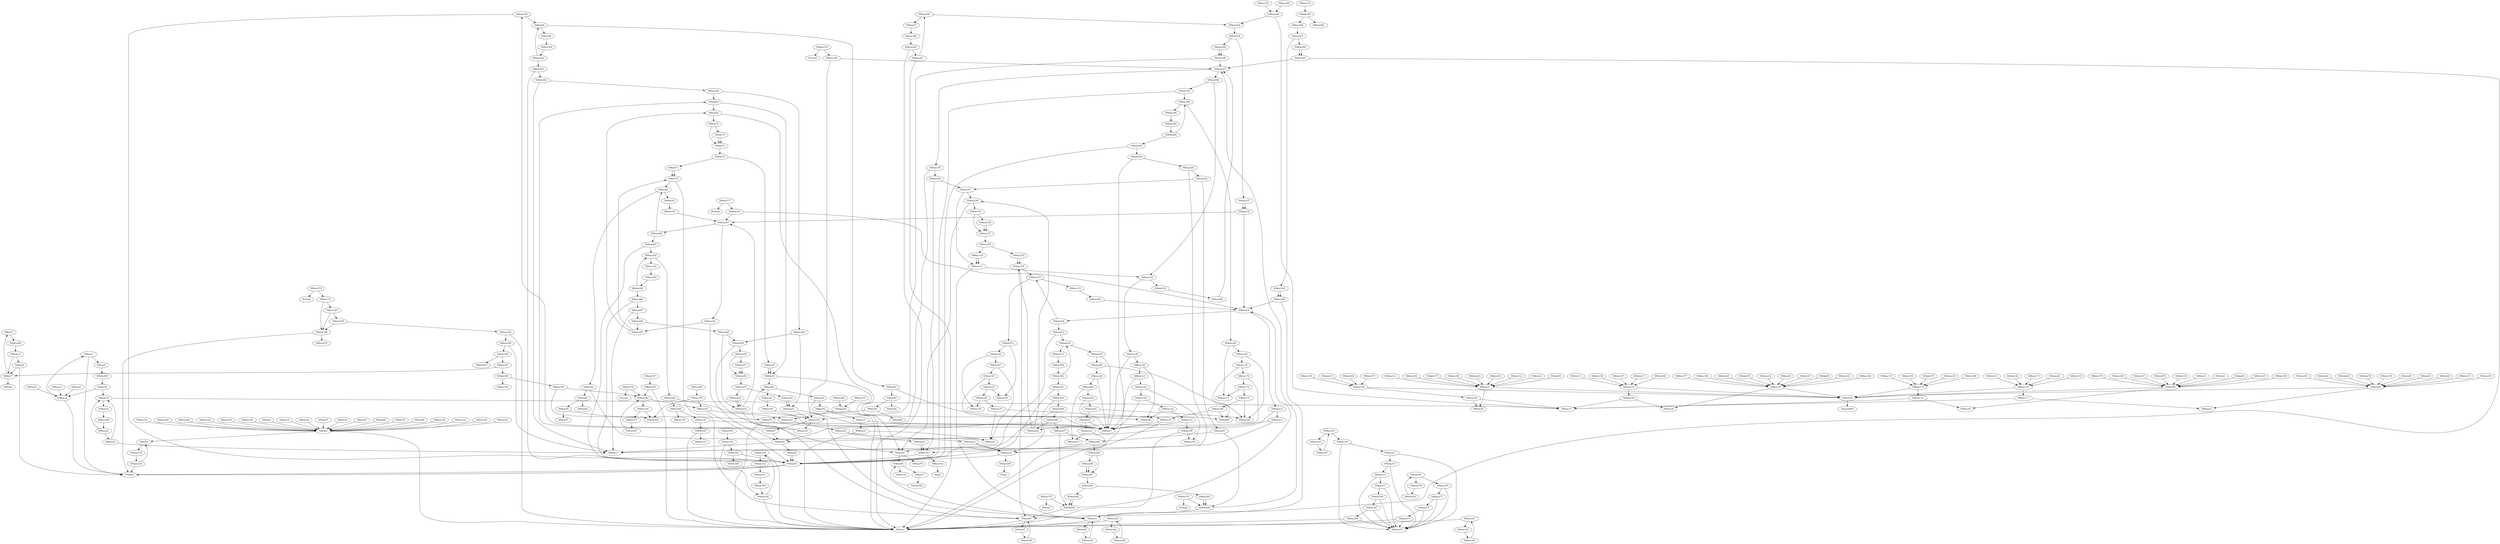 digraph dataflow {
NMem1 -> NMem400;
NMem4 -> NMem379;
NMem5 -> NMem4;
NMem5 -> NMem3;
NMem6 -> NMem5;
NMem7 -> NMem2;
NMem7 -> NMem1;
NMem8 -> NMem7;
NMem8 -> NMem0;
NMem9 -> NMem398;
NMem10 -> NMem5;
NMem11 -> NMem0;
NMem11 -> NMem9;
NMem12 -> NMem11;
NMem12 -> NMem0;
NMem13 -> NMem12;
NMem14 -> NMem8;
NMem14 -> NMem7;
NMem16 -> NMem399;
NMem18 -> NMem5;
NMem19 -> NMem17;
NMem19 -> NMem16;
NMem20 -> NMem19;
NMem20 -> NMem15;
NMem21 -> NMem12;
NMem22 -> NMem20;
NMem22 -> NMem19;
NMem23 -> NMem12;
NMem24 -> NMem19;
NMem24 -> NMem12;
NMem25 -> NMem396;
NMem26 -> NMem391;
NMem30 -> NInp16000;
NMem31 -> NMem30;
NMem31 -> NMem29;
NMem32 -> NMem31;
NMem33 -> NMem28;
NMem33 -> NMem3;
NMem35 -> NMem30;
NMem35 -> NMem34;
NMem36 -> NMem35;
NMem37 -> NMem27;
NMem37 -> NMem33;
NMem40 -> NMem30;
NMem40 -> NMem39;
NMem41 -> NMem40;
NMem42 -> NMem38;
NMem42 -> NMem37;
NMem44 -> NMem30;
NMem44 -> NMem43;
NMem45 -> NMem44;
NMem46 -> NMem27;
NMem46 -> NMem42;
NMem47 -> NMem5;
NMem48 -> NMem46;
NMem48 -> NMem26;
NMem49 -> NMem381;
NMem50 -> NMem5;
NMem51 -> NMem3;
NMem51 -> NMem49;
NMem52 -> NMem51;
NMem52 -> NMem48;
NMem53 -> NMem52;
NMem53 -> NMem52;
NMem54 -> NMem390;
NMem55 -> NMem31;
NMem56 -> NMem27;
NMem56 -> NMem3;
NMem58 -> NMem35;
NMem59 -> NMem57;
NMem59 -> NMem56;
NMem61 -> NMem40;
NMem62 -> NMem60;
NMem62 -> NMem59;
NMem63 -> NMem44;
NMem64 -> NMem28;
NMem64 -> NMem62;
NMem65 -> NMem5;
NMem66 -> NMem64;
NMem66 -> NMem54;
NMem67 -> NMem380;
NMem68 -> NMem5;
NMem69 -> NMem3;
NMem69 -> NMem67;
NMem70 -> NMem69;
NMem70 -> NMem66;
NMem71 -> NMem70;
NMem71 -> NMem70;
NMem72 -> NMem71;
NMem72 -> NMem53;
NMem73 -> NMem72;
NMem74 -> NMem73;
NMem74 -> NMem73;
NMem75 -> NMem74;
NMem75 -> NMem73;
NMem77 -> NMem382;
NMem79 -> NMem5;
NMem80 -> NMem78;
NMem80 -> NMem77;
NMem81 -> NMem76;
NMem81 -> NMem80;
NMem82 -> NMem81;
NMem82 -> NMem75;
NMem83 -> NMem52;
NMem83 -> NMem82;
NMem84 -> NMem0;
NMem84 -> NMem0;
NMem85 -> NMem84;
NMem85 -> NMem84;
NMem86 -> NMem85;
NMem86 -> NMem15;
NMem87 -> NMem83;
NMem87 -> NMem86;
NMem88 -> NMem394;
NMem90 -> NMem35;
NMem91 -> NMem89;
NMem91 -> NMem56;
NMem93 -> NMem40;
NMem94 -> NMem92;
NMem94 -> NMem91;
NMem96 -> NMem44;
NMem97 -> NMem95;
NMem97 -> NMem94;
NMem98 -> NMem5;
NMem99 -> NMem97;
NMem99 -> NMem88;
NMem100 -> NMem99;
NMem100 -> NMem84;
NMem101 -> NMem48;
NMem101 -> NMem100;
NMem102 -> NMem101;
NMem102 -> NMem87;
NMem103 -> NMem386;
NMem105 -> NMem29;
NMem105 -> NMem17;
NMem106 -> NMem30;
NMem106 -> NMem105;
NMem107 -> NMem106;
NMem108 -> NMem104;
NMem108 -> NMem3;
NMem109 -> NMem34;
NMem109 -> NMem17;
NMem110 -> NMem30;
NMem110 -> NMem109;
NMem111 -> NMem110;
NMem112 -> NMem27;
NMem112 -> NMem108;
NMem113 -> NMem39;
NMem113 -> NMem17;
NMem114 -> NMem30;
NMem114 -> NMem113;
NMem115 -> NMem114;
NMem116 -> NMem38;
NMem116 -> NMem112;
NMem117 -> NMem43;
NMem117 -> NMem17;
NMem118 -> NMem30;
NMem118 -> NMem117;
NMem119 -> NMem118;
NMem120 -> NMem27;
NMem120 -> NMem116;
NMem121 -> NMem31;
NMem122 -> NMem104;
NMem122 -> NMem120;
NMem123 -> NMem35;
NMem124 -> NMem27;
NMem124 -> NMem122;
NMem125 -> NMem40;
NMem126 -> NMem38;
NMem126 -> NMem124;
NMem127 -> NMem44;
NMem128 -> NMem27;
NMem128 -> NMem126;
NMem129 -> NMem5;
NMem130 -> NMem128;
NMem130 -> NMem103;
NMem131 -> NMem51;
NMem131 -> NMem130;
NMem132 -> NMem131;
NMem132 -> NMem131;
NMem133 -> NMem385;
NMem134 -> NMem106;
NMem135 -> NMem27;
NMem135 -> NMem3;
NMem136 -> NMem110;
NMem137 -> NMem28;
NMem137 -> NMem135;
NMem139 -> NMem114;
NMem140 -> NMem138;
NMem140 -> NMem137;
NMem142 -> NMem118;
NMem143 -> NMem141;
NMem143 -> NMem140;
NMem144 -> NMem31;
NMem145 -> NMem27;
NMem145 -> NMem143;
NMem146 -> NMem35;
NMem147 -> NMem28;
NMem147 -> NMem145;
NMem148 -> NMem40;
NMem149 -> NMem138;
NMem149 -> NMem147;
NMem150 -> NMem44;
NMem151 -> NMem141;
NMem151 -> NMem149;
NMem152 -> NMem5;
NMem153 -> NMem151;
NMem153 -> NMem133;
NMem154 -> NMem69;
NMem154 -> NMem153;
NMem155 -> NMem154;
NMem155 -> NMem154;
NMem156 -> NMem155;
NMem156 -> NMem132;
NMem157 -> NMem156;
NMem158 -> NMem157;
NMem158 -> NMem157;
NMem159 -> NMem158;
NMem159 -> NMem157;
NMem160 -> NMem81;
NMem160 -> NMem159;
NMem161 -> NMem131;
NMem161 -> NMem160;
NMem162 -> NInp3;
NMem163 -> NMem162;
NMem163 -> NMem84;
NMem164 -> NMem163;
NMem164 -> NMem161;
NMem165 -> NMem164;
NMem165 -> NMem86;
NMem166 -> NMem389;
NMem167 -> NMem110;
NMem168 -> NMem95;
NMem168 -> NMem135;
NMem170 -> NMem114;
NMem171 -> NMem169;
NMem171 -> NMem168;
NMem173 -> NMem118;
NMem174 -> NMem172;
NMem174 -> NMem171;
NMem175 -> NMem31;
NMem176 -> NMem27;
NMem176 -> NMem174;
NMem177 -> NMem35;
NMem178 -> NMem95;
NMem178 -> NMem176;
NMem179 -> NMem40;
NMem180 -> NMem169;
NMem180 -> NMem178;
NMem181 -> NMem44;
NMem182 -> NMem172;
NMem182 -> NMem180;
NMem183 -> NMem5;
NMem184 -> NMem182;
NMem184 -> NMem166;
NMem185 -> NMem184;
NMem185 -> NMem84;
NMem186 -> NMem130;
NMem186 -> NMem185;
NMem187 -> NMem186;
NMem187 -> NMem165;
NMem188 -> NMem187;
NMem188 -> NMem102;
NMem189 -> NMem188;
NMem189 -> NMem188;
NMem190 -> NMem70;
NMem190 -> NMem82;
NMem191 -> NMem190;
NMem191 -> NMem86;
NMem192 -> NMem393;
NMem194 -> NMem31;
NMem195 -> NMem193;
NMem195 -> NMem3;
NMem196 -> NMem35;
NMem197 -> NMem27;
NMem197 -> NMem195;
NMem199 -> NMem40;
NMem200 -> NMem198;
NMem200 -> NMem197;
NMem201 -> NMem44;
NMem202 -> NMem27;
NMem202 -> NMem200;
NMem203 -> NMem5;
NMem204 -> NMem202;
NMem204 -> NMem192;
NMem205 -> NMem204;
NMem205 -> NMem84;
NMem206 -> NMem66;
NMem206 -> NMem205;
NMem207 -> NMem206;
NMem207 -> NMem191;
NMem208 -> NMem154;
NMem208 -> NMem160;
NMem209 -> NInp2;
NMem210 -> NMem209;
NMem210 -> NMem84;
NMem211 -> NMem210;
NMem211 -> NMem208;
NMem212 -> NMem211;
NMem212 -> NMem86;
NMem213 -> NMem388;
NMem215 -> NMem106;
NMem216 -> NMem214;
NMem216 -> NMem3;
NMem217 -> NMem110;
NMem218 -> NMem27;
NMem218 -> NMem216;
NMem219 -> NMem114;
NMem220 -> NMem169;
NMem220 -> NMem218;
NMem221 -> NMem118;
NMem222 -> NMem27;
NMem222 -> NMem220;
NMem223 -> NMem31;
NMem224 -> NMem214;
NMem224 -> NMem222;
NMem225 -> NMem35;
NMem226 -> NMem27;
NMem226 -> NMem224;
NMem227 -> NMem40;
NMem228 -> NMem169;
NMem228 -> NMem226;
NMem229 -> NMem44;
NMem230 -> NMem27;
NMem230 -> NMem228;
NMem231 -> NMem5;
NMem232 -> NMem230;
NMem232 -> NMem213;
NMem233 -> NMem232;
NMem233 -> NMem84;
NMem234 -> NMem153;
NMem234 -> NMem233;
NMem235 -> NMem234;
NMem235 -> NMem212;
NMem236 -> NMem235;
NMem236 -> NMem207;
NMem237 -> NMem236;
NMem237 -> NMem236;
NMem238 -> NMem237;
NMem238 -> NMem189;
NMem239 -> NMem238;
NMem240 -> NMem25;
NMem240 -> NMem239;
NMem241 -> NMem163;
NMem241 -> NMem163;
NMem242 -> NMem210;
NMem242 -> NMem210;
NMem243 -> NMem242;
NMem243 -> NMem241;
NMem244 -> NMem243;
NMem245 -> NMem244;
NMem245 -> NMem3;
NMem246 -> NMem245;
NMem247 -> NMem240;
NMem247 -> NMem3;
NMem248 -> NMem239;
NMem248 -> NMem17;
NMem249 -> NMem248;
NMem250 -> NMem247;
NMem250 -> NMem3;
NMem251 -> NMem51;
NMem251 -> NMem102;
NMem252 -> NMem251;
NMem252 -> NMem251;
NMem253 -> NMem69;
NMem253 -> NMem207;
NMem254 -> NMem253;
NMem254 -> NMem253;
NMem255 -> NMem254;
NMem255 -> NMem252;
NMem256 -> NMem255;
NMem257 -> NMem256;
NMem257 -> NMem256;
NMem258 -> NMem257;
NMem258 -> NMem256;
NMem259 -> NMem81;
NMem259 -> NMem258;
NMem260 -> NMem251;
NMem260 -> NMem259;
NMem261 -> NMem260;
NMem261 -> NMem83;
NMem262 -> NMem261;
NMem262 -> NMem15;
NMem263 -> NMem262;
NMem263 -> NMem84;
NMem264 -> NMem99;
NMem264 -> NMem263;
NMem265 -> NMem253;
NMem265 -> NMem259;
NMem266 -> NMem265;
NMem266 -> NMem190;
NMem267 -> NMem266;
NMem267 -> NMem15;
NMem268 -> NMem267;
NMem268 -> NMem84;
NMem269 -> NMem204;
NMem269 -> NMem268;
NMem270 -> NMem392;
NMem272 -> NMem31;
NMem273 -> NMem271;
NMem273 -> NMem3;
NMem274 -> NMem35;
NMem275 -> NMem271;
NMem275 -> NMem273;
NMem276 -> NMem40;
NMem277 -> NMem271;
NMem277 -> NMem275;
NMem278 -> NMem44;
NMem279 -> NMem271;
NMem279 -> NMem277;
NMem280 -> NMem5;
NMem281 -> NMem279;
NMem281 -> NMem270;
NMem282 -> NMem51;
NMem282 -> NMem187;
NMem283 -> NMem282;
NMem283 -> NMem282;
NMem284 -> NMem69;
NMem284 -> NMem235;
NMem285 -> NMem284;
NMem285 -> NMem284;
NMem286 -> NMem285;
NMem286 -> NMem283;
NMem287 -> NMem286;
NMem288 -> NMem287;
NMem288 -> NMem287;
NMem289 -> NMem288;
NMem289 -> NMem287;
NMem290 -> NMem81;
NMem290 -> NMem289;
NMem291 -> NMem282;
NMem291 -> NMem290;
NMem292 -> NMem291;
NMem292 -> NMem161;
NMem293 -> NMem292;
NMem293 -> NMem15;
NMem294 -> NMem163;
NMem294 -> NMem293;
NMem295 -> NMem294;
NMem295 -> NMem84;
NMem296 -> NMem184;
NMem296 -> NMem295;
NMem297 -> NMem284;
NMem297 -> NMem290;
NMem298 -> NMem297;
NMem298 -> NMem208;
NMem299 -> NMem298;
NMem299 -> NMem15;
NMem300 -> NMem210;
NMem300 -> NMem299;
NMem301 -> NMem300;
NMem301 -> NMem84;
NMem302 -> NMem232;
NMem302 -> NMem301;
NMem303 -> NMem387;
NMem304 -> NMem106;
NMem305 -> NMem271;
NMem305 -> NMem3;
NMem306 -> NMem110;
NMem307 -> NMem271;
NMem307 -> NMem305;
NMem308 -> NMem114;
NMem309 -> NMem271;
NMem309 -> NMem307;
NMem310 -> NMem118;
NMem311 -> NMem271;
NMem311 -> NMem309;
NMem312 -> NMem31;
NMem313 -> NMem271;
NMem313 -> NMem311;
NMem314 -> NMem35;
NMem315 -> NMem271;
NMem315 -> NMem313;
NMem316 -> NMem40;
NMem317 -> NMem271;
NMem317 -> NMem315;
NMem318 -> NMem44;
NMem319 -> NMem271;
NMem319 -> NMem317;
NMem320 -> NMem5;
NMem321 -> NMem319;
NMem321 -> NMem303;
NMem322 -> NMem384;
NMem323 -> NMem5;
NMem324 -> NMem3;
NMem324 -> NMem322;
NMem325 -> NMem383;
NMem326 -> NMem5;
NMem327 -> NMem3;
NMem327 -> NMem325;
NMem328 -> NMem4;
NMem328 -> NMem0;
NMem329 -> NMem102;
NMem329 -> NMem187;
NMem330 -> NMem207;
NMem330 -> NMem235;
NMem331 -> NMem395;
NMem332 -> NMem331;
NMem332 -> NMem0;
NMem333 -> NMem245;
NMem334 -> NMem332;
NMem334 -> NMem3;
NMem335 -> NMem248;
NMem336 -> NMem334;
NMem336 -> NMem3;
NMem337 -> NMem397;
NMem339 -> NMem5;
NMem340 -> NMem338;
NMem340 -> NMem337;
NMem341 -> NMem244;
NMem341 -> NMem84;
NMem342 -> NMem340;
NMem342 -> NMem341;
NMem345 -> NMem342;
NMem345 -> NMem338;
NMem346 -> NMem345;
NMem346 -> NMem344;
NMem347 -> NMem7;
NMem347 -> NMem346;
NMem348 -> NMem347;
NMem348 -> NMem343;
NMem349 -> NMem348;
NMem349 -> NMem15;
NMem351 -> NMem350;
NMem351 -> NMem84;
NMem352 -> NMem351;
NMem352 -> NMem336;
NMem353 -> NMem352;
NMem354 -> NMem349;
NMem354 -> NMem3;
NMem355 -> NMem342;
NMem355 -> NMem3;
NMem356 -> NMem372;
NMem356 -> NMem0;
NMem357 -> NMem355;
NMem358 -> NMem356;
NMem358 -> NMem354;
NMem359 -> NMem338;
NMem359 -> NMem341;
NMem360 -> NMem359;
NMem361 -> NMem356;
NMem361 -> NMem358;
NMem363 -> NMem187;
NMem363 -> NMem51;
NMem364 -> NMem363;
NMem364 -> NMem363;
NMem365 -> NMem235;
NMem365 -> NMem69;
NMem366 -> NMem365;
NMem366 -> NMem365;
NMem367 -> NMem366;
NMem367 -> NMem364;
NMem368 -> NMem367;
NMem369 -> NMem368;
NMem369 -> NMem362;
NMem370 -> NMem369;
NMem371 -> NMem356;
NMem371 -> NMem361;
NMem373 -> NOutp0;
NMem373 -> NMem371;
NMem374 -> NOutp1;
NMem374 -> NMem342;
NMem375 -> NOutp2;
NMem375 -> NMem284;
NMem376 -> NOutp3;
NMem376 -> NMem282;
NMem377 -> NOutp4;
NMem377 -> NMem330;
NMem378 -> NOutp5;
NMem378 -> NMem329;
NMem379 -> NMem328;
NMem380 -> NMem69;
NMem381 -> NMem51;
NMem382 -> NMem80;
NMem383 -> NMem327;
NMem384 -> NMem324;
NMem385 -> NMem235;
NMem386 -> NMem187;
NMem387 -> NMem321;
NMem388 -> NMem302;
NMem389 -> NMem296;
NMem390 -> NMem207;
NMem391 -> NMem102;
NMem392 -> NMem281;
NMem393 -> NMem269;
NMem394 -> NMem264;
NMem395 -> NMem336;
NMem396 -> NMem250;
NMem397 -> NMem342;
NMem398 -> NMem24;
NMem399 -> NMem22;
NMem400 -> NMem14;
}
